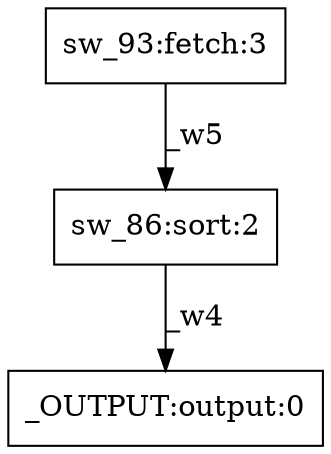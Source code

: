 digraph test1 { node [shape=box] "_OUTPUT" [label="_OUTPUT:output:0"];"sw_86" [label="sw_86:sort:2"];"sw_93" [label="sw_93:fetch:3"];"sw_86" -> "_OUTPUT" [label="_w4"];"sw_93" -> "sw_86" [label="_w5"];}